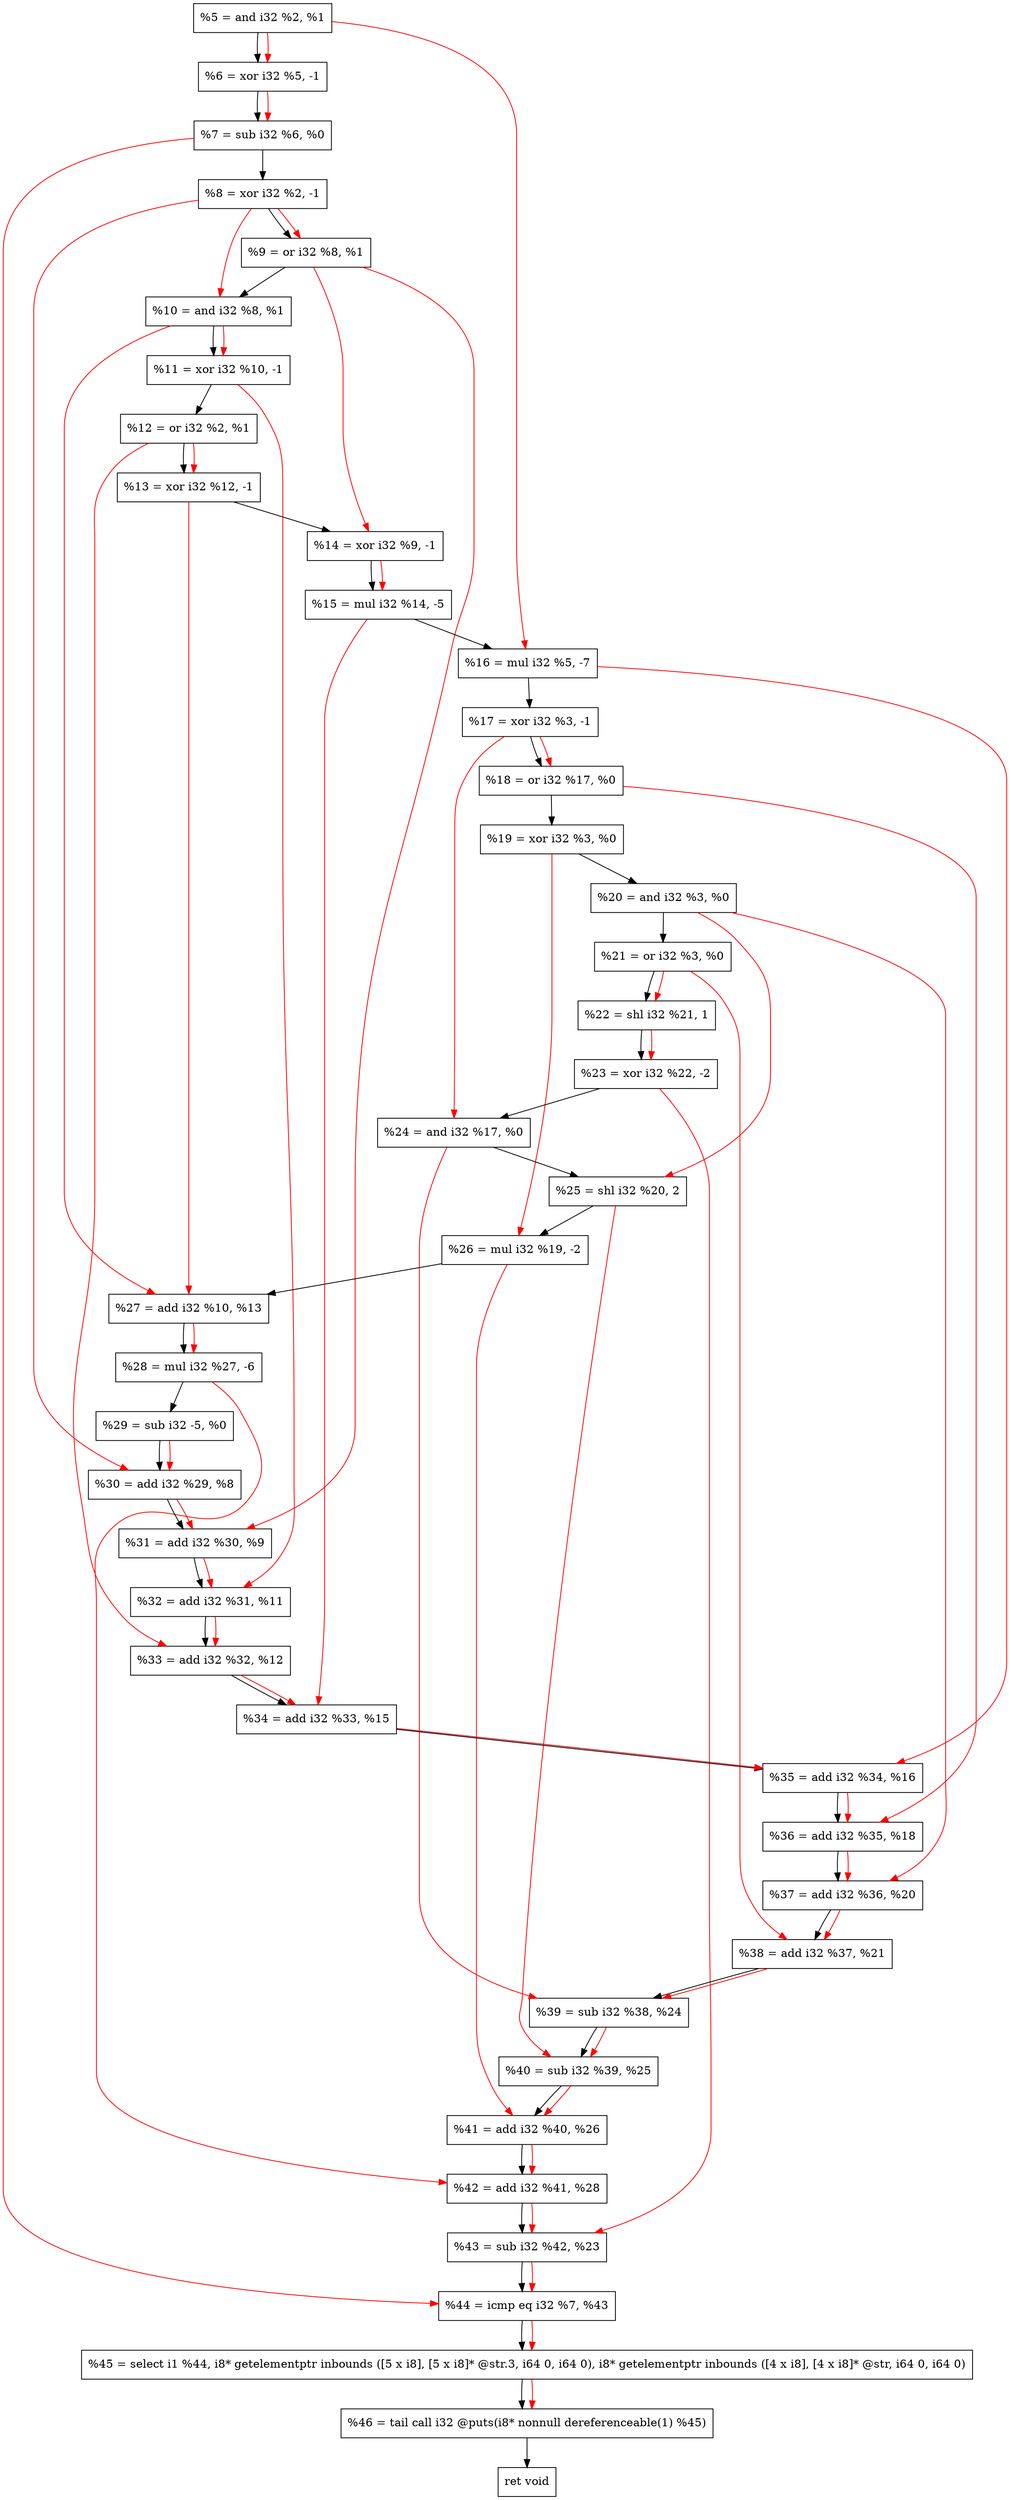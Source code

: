 digraph "DFG for'crackme' function" {
	Node0xf5ab20[shape=record, label="  %5 = and i32 %2, %1"];
	Node0xf5b1a0[shape=record, label="  %6 = xor i32 %5, -1"];
	Node0xf5b210[shape=record, label="  %7 = sub i32 %6, %0"];
	Node0xf5b280[shape=record, label="  %8 = xor i32 %2, -1"];
	Node0xf5b2f0[shape=record, label="  %9 = or i32 %8, %1"];
	Node0xf5b360[shape=record, label="  %10 = and i32 %8, %1"];
	Node0xf5b3d0[shape=record, label="  %11 = xor i32 %10, -1"];
	Node0xf5b440[shape=record, label="  %12 = or i32 %2, %1"];
	Node0xf5b4b0[shape=record, label="  %13 = xor i32 %12, -1"];
	Node0xf5b520[shape=record, label="  %14 = xor i32 %9, -1"];
	Node0xf5b5c0[shape=record, label="  %15 = mul i32 %14, -5"];
	Node0xf5b660[shape=record, label="  %16 = mul i32 %5, -7"];
	Node0xf5b6d0[shape=record, label="  %17 = xor i32 %3, -1"];
	Node0xf5b740[shape=record, label="  %18 = or i32 %17, %0"];
	Node0xf5b7b0[shape=record, label="  %19 = xor i32 %3, %0"];
	Node0xf5b820[shape=record, label="  %20 = and i32 %3, %0"];
	Node0xf5b890[shape=record, label="  %21 = or i32 %3, %0"];
	Node0xf5b930[shape=record, label="  %22 = shl i32 %21, 1"];
	Node0xf5b9d0[shape=record, label="  %23 = xor i32 %22, -2"];
	Node0xf5ba40[shape=record, label="  %24 = and i32 %17, %0"];
	Node0xf5bae0[shape=record, label="  %25 = shl i32 %20, 2"];
	Node0xf5bb50[shape=record, label="  %26 = mul i32 %19, -2"];
	Node0xf5bbc0[shape=record, label="  %27 = add i32 %10, %13"];
	Node0xf5bc60[shape=record, label="  %28 = mul i32 %27, -6"];
	Node0xf5bcd0[shape=record, label="  %29 = sub i32 -5, %0"];
	Node0xf5bd40[shape=record, label="  %30 = add i32 %29, %8"];
	Node0xf5bdb0[shape=record, label="  %31 = add i32 %30, %9"];
	Node0xf5be20[shape=record, label="  %32 = add i32 %31, %11"];
	Node0xf5c0a0[shape=record, label="  %33 = add i32 %32, %12"];
	Node0xf5c110[shape=record, label="  %34 = add i32 %33, %15"];
	Node0xf5c180[shape=record, label="  %35 = add i32 %34, %16"];
	Node0xf5c1f0[shape=record, label="  %36 = add i32 %35, %18"];
	Node0xf5c260[shape=record, label="  %37 = add i32 %36, %20"];
	Node0xf5c2d0[shape=record, label="  %38 = add i32 %37, %21"];
	Node0xf5c340[shape=record, label="  %39 = sub i32 %38, %24"];
	Node0xf5c3b0[shape=record, label="  %40 = sub i32 %39, %25"];
	Node0xf5c420[shape=record, label="  %41 = add i32 %40, %26"];
	Node0xf5c490[shape=record, label="  %42 = add i32 %41, %28"];
	Node0xf5c500[shape=record, label="  %43 = sub i32 %42, %23"];
	Node0xf5c570[shape=record, label="  %44 = icmp eq i32 %7, %43"];
	Node0xefb268[shape=record, label="  %45 = select i1 %44, i8* getelementptr inbounds ([5 x i8], [5 x i8]* @str.3, i64 0, i64 0), i8* getelementptr inbounds ([4 x i8], [4 x i8]* @str, i64 0, i64 0)"];
	Node0xf5ca10[shape=record, label="  %46 = tail call i32 @puts(i8* nonnull dereferenceable(1) %45)"];
	Node0xf5ca60[shape=record, label="  ret void"];
	Node0xf5ab20 -> Node0xf5b1a0;
	Node0xf5b1a0 -> Node0xf5b210;
	Node0xf5b210 -> Node0xf5b280;
	Node0xf5b280 -> Node0xf5b2f0;
	Node0xf5b2f0 -> Node0xf5b360;
	Node0xf5b360 -> Node0xf5b3d0;
	Node0xf5b3d0 -> Node0xf5b440;
	Node0xf5b440 -> Node0xf5b4b0;
	Node0xf5b4b0 -> Node0xf5b520;
	Node0xf5b520 -> Node0xf5b5c0;
	Node0xf5b5c0 -> Node0xf5b660;
	Node0xf5b660 -> Node0xf5b6d0;
	Node0xf5b6d0 -> Node0xf5b740;
	Node0xf5b740 -> Node0xf5b7b0;
	Node0xf5b7b0 -> Node0xf5b820;
	Node0xf5b820 -> Node0xf5b890;
	Node0xf5b890 -> Node0xf5b930;
	Node0xf5b930 -> Node0xf5b9d0;
	Node0xf5b9d0 -> Node0xf5ba40;
	Node0xf5ba40 -> Node0xf5bae0;
	Node0xf5bae0 -> Node0xf5bb50;
	Node0xf5bb50 -> Node0xf5bbc0;
	Node0xf5bbc0 -> Node0xf5bc60;
	Node0xf5bc60 -> Node0xf5bcd0;
	Node0xf5bcd0 -> Node0xf5bd40;
	Node0xf5bd40 -> Node0xf5bdb0;
	Node0xf5bdb0 -> Node0xf5be20;
	Node0xf5be20 -> Node0xf5c0a0;
	Node0xf5c0a0 -> Node0xf5c110;
	Node0xf5c110 -> Node0xf5c180;
	Node0xf5c180 -> Node0xf5c1f0;
	Node0xf5c1f0 -> Node0xf5c260;
	Node0xf5c260 -> Node0xf5c2d0;
	Node0xf5c2d0 -> Node0xf5c340;
	Node0xf5c340 -> Node0xf5c3b0;
	Node0xf5c3b0 -> Node0xf5c420;
	Node0xf5c420 -> Node0xf5c490;
	Node0xf5c490 -> Node0xf5c500;
	Node0xf5c500 -> Node0xf5c570;
	Node0xf5c570 -> Node0xefb268;
	Node0xefb268 -> Node0xf5ca10;
	Node0xf5ca10 -> Node0xf5ca60;
edge [color=red]
	Node0xf5ab20 -> Node0xf5b1a0;
	Node0xf5b1a0 -> Node0xf5b210;
	Node0xf5b280 -> Node0xf5b2f0;
	Node0xf5b280 -> Node0xf5b360;
	Node0xf5b360 -> Node0xf5b3d0;
	Node0xf5b440 -> Node0xf5b4b0;
	Node0xf5b2f0 -> Node0xf5b520;
	Node0xf5b520 -> Node0xf5b5c0;
	Node0xf5ab20 -> Node0xf5b660;
	Node0xf5b6d0 -> Node0xf5b740;
	Node0xf5b890 -> Node0xf5b930;
	Node0xf5b930 -> Node0xf5b9d0;
	Node0xf5b6d0 -> Node0xf5ba40;
	Node0xf5b820 -> Node0xf5bae0;
	Node0xf5b7b0 -> Node0xf5bb50;
	Node0xf5b360 -> Node0xf5bbc0;
	Node0xf5b4b0 -> Node0xf5bbc0;
	Node0xf5bbc0 -> Node0xf5bc60;
	Node0xf5bcd0 -> Node0xf5bd40;
	Node0xf5b280 -> Node0xf5bd40;
	Node0xf5bd40 -> Node0xf5bdb0;
	Node0xf5b2f0 -> Node0xf5bdb0;
	Node0xf5bdb0 -> Node0xf5be20;
	Node0xf5b3d0 -> Node0xf5be20;
	Node0xf5be20 -> Node0xf5c0a0;
	Node0xf5b440 -> Node0xf5c0a0;
	Node0xf5c0a0 -> Node0xf5c110;
	Node0xf5b5c0 -> Node0xf5c110;
	Node0xf5c110 -> Node0xf5c180;
	Node0xf5b660 -> Node0xf5c180;
	Node0xf5c180 -> Node0xf5c1f0;
	Node0xf5b740 -> Node0xf5c1f0;
	Node0xf5c1f0 -> Node0xf5c260;
	Node0xf5b820 -> Node0xf5c260;
	Node0xf5c260 -> Node0xf5c2d0;
	Node0xf5b890 -> Node0xf5c2d0;
	Node0xf5c2d0 -> Node0xf5c340;
	Node0xf5ba40 -> Node0xf5c340;
	Node0xf5c340 -> Node0xf5c3b0;
	Node0xf5bae0 -> Node0xf5c3b0;
	Node0xf5c3b0 -> Node0xf5c420;
	Node0xf5bb50 -> Node0xf5c420;
	Node0xf5c420 -> Node0xf5c490;
	Node0xf5bc60 -> Node0xf5c490;
	Node0xf5c490 -> Node0xf5c500;
	Node0xf5b9d0 -> Node0xf5c500;
	Node0xf5b210 -> Node0xf5c570;
	Node0xf5c500 -> Node0xf5c570;
	Node0xf5c570 -> Node0xefb268;
	Node0xefb268 -> Node0xf5ca10;
}
